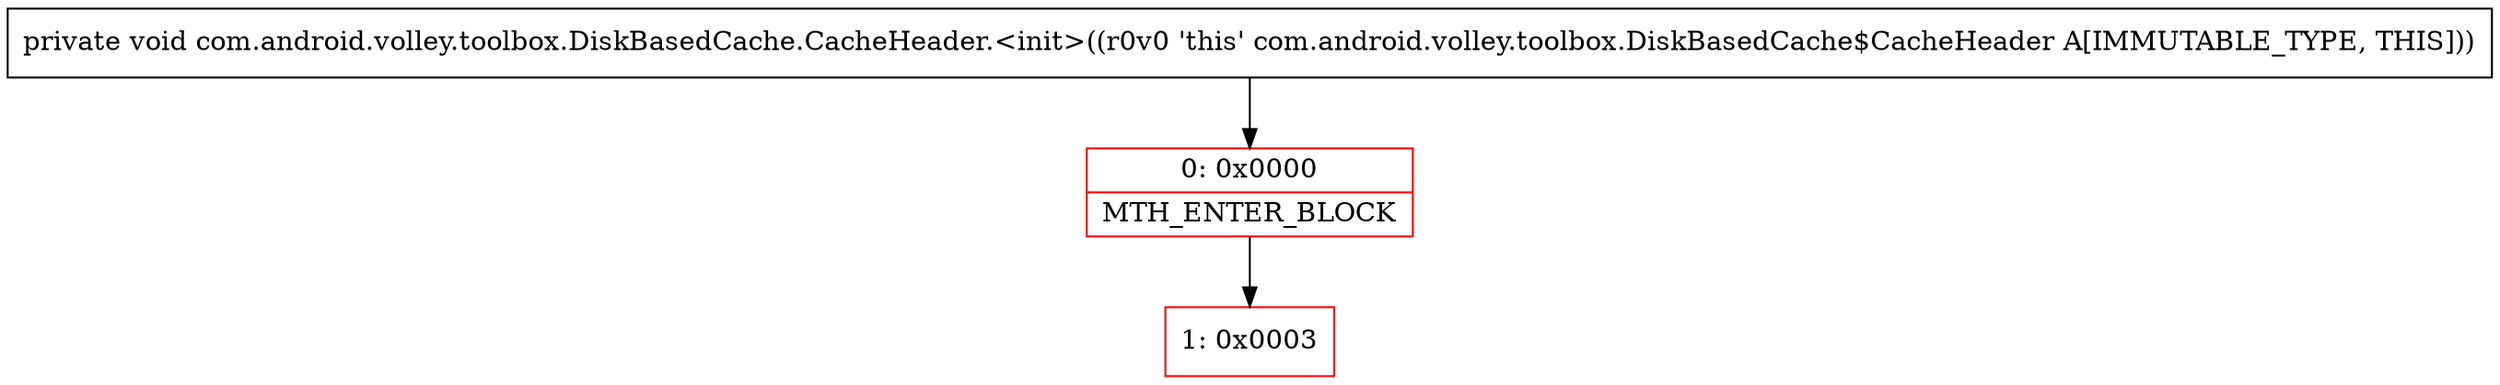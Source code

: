 digraph "CFG forcom.android.volley.toolbox.DiskBasedCache.CacheHeader.\<init\>()V" {
subgraph cluster_Region_220749838 {
label = "R(0)";
node [shape=record,color=blue];
}
Node_0 [shape=record,color=red,label="{0\:\ 0x0000|MTH_ENTER_BLOCK\l}"];
Node_1 [shape=record,color=red,label="{1\:\ 0x0003}"];
MethodNode[shape=record,label="{private void com.android.volley.toolbox.DiskBasedCache.CacheHeader.\<init\>((r0v0 'this' com.android.volley.toolbox.DiskBasedCache$CacheHeader A[IMMUTABLE_TYPE, THIS])) }"];
MethodNode -> Node_0;
Node_0 -> Node_1;
}

